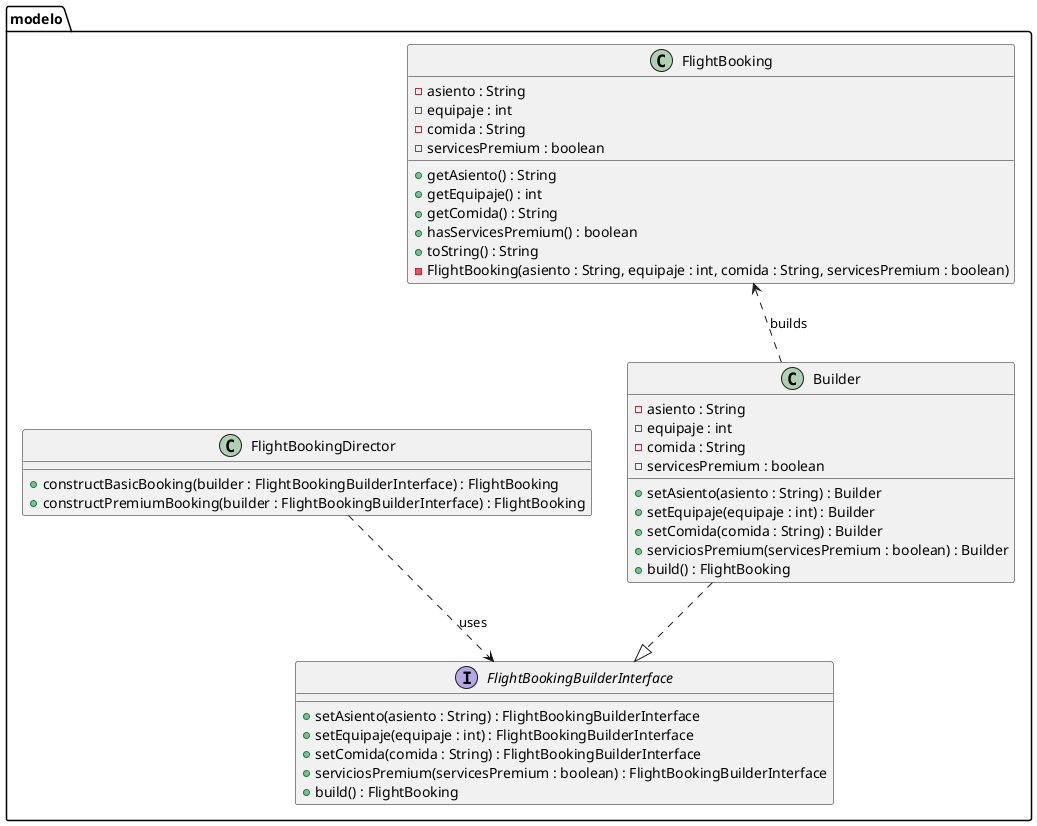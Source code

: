 @startuml Builder
package modelo {
    class FlightBooking {
        - asiento : String
        - equipaje : int
        - comida : String
        - servicesPremium : boolean
        + getAsiento() : String
        + getEquipaje() : int
        + getComida() : String
        + hasServicesPremium() : boolean
        + toString() : String
        - FlightBooking(asiento : String, equipaje : int, comida : String, servicesPremium : boolean)
    }

    class Builder {
        - asiento : String
        - equipaje : int
        - comida : String
        - servicesPremium : boolean
        + setAsiento(asiento : String) : Builder
        + setEquipaje(equipaje : int) : Builder
        + setComida(comida : String) : Builder
        + serviciosPremium(servicesPremium : boolean) : Builder
        + build() : FlightBooking
    }

    interface FlightBookingBuilderInterface {
        + setAsiento(asiento : String) : FlightBookingBuilderInterface
        + setEquipaje(equipaje : int) : FlightBookingBuilderInterface
        + setComida(comida : String) : FlightBookingBuilderInterface
        + serviciosPremium(servicesPremium : boolean) : FlightBookingBuilderInterface
        + build() : FlightBooking
    }

    class FlightBookingDirector {
        + constructBasicBooking(builder : FlightBookingBuilderInterface) : FlightBooking
        + constructPremiumBooking(builder : FlightBookingBuilderInterface) : FlightBooking
    }
}

FlightBooking <.. Builder : "builds"
Builder ..|> FlightBookingBuilderInterface
FlightBookingDirector ..> FlightBookingBuilderInterface : "uses"
@enduml

